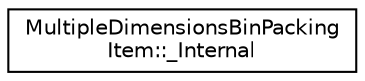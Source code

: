 digraph "Graphical Class Hierarchy"
{
 // LATEX_PDF_SIZE
  edge [fontname="Helvetica",fontsize="10",labelfontname="Helvetica",labelfontsize="10"];
  node [fontname="Helvetica",fontsize="10",shape=record];
  rankdir="LR";
  Node0 [label="MultipleDimensionsBinPacking\lItem::_Internal",height=0.2,width=0.4,color="black", fillcolor="white", style="filled",URL="$classoperations__research_1_1packing_1_1_multiple_dimensions_bin_packing_item_1_1___internal.html",tooltip=" "];
}
